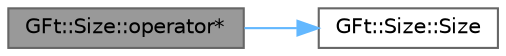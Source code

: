 digraph "GFt::Size::operator*"
{
 // LATEX_PDF_SIZE
  bgcolor="transparent";
  edge [fontname=Helvetica,fontsize=10,labelfontname=Helvetica,labelfontsize=10];
  node [fontname=Helvetica,fontsize=10,shape=box,height=0.2,width=0.4];
  rankdir="LR";
  Node1 [id="Node000001",label="GFt::Size::operator*",height=0.2,width=0.4,color="gray40", fillcolor="grey60", style="filled", fontcolor="black",tooltip="乘法运算符重载"];
  Node1 -> Node2 [id="edge1_Node000001_Node000002",color="steelblue1",style="solid",tooltip=" "];
  Node2 [id="Node000002",label="GFt::Size::Size",height=0.2,width=0.4,color="grey40", fillcolor="white", style="filled",URL="$class_g_ft_1_1_size.html#aa9094864c3990108c7739ca9ccf6c9be",tooltip="构造函数"];
}
